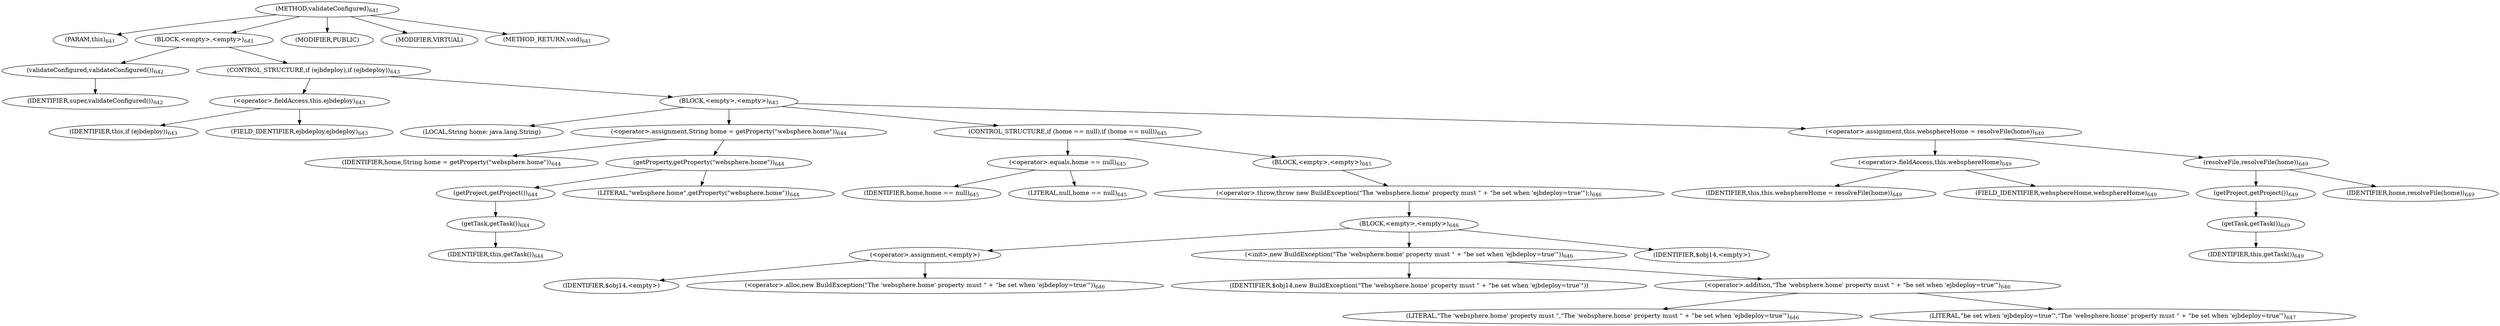 digraph "validateConfigured" {  
"1134" [label = <(METHOD,validateConfigured)<SUB>641</SUB>> ]
"96" [label = <(PARAM,this)<SUB>641</SUB>> ]
"1135" [label = <(BLOCK,&lt;empty&gt;,&lt;empty&gt;)<SUB>641</SUB>> ]
"1136" [label = <(validateConfigured,validateConfigured())<SUB>642</SUB>> ]
"1137" [label = <(IDENTIFIER,super,validateConfigured())<SUB>642</SUB>> ]
"1138" [label = <(CONTROL_STRUCTURE,if (ejbdeploy),if (ejbdeploy))<SUB>643</SUB>> ]
"1139" [label = <(&lt;operator&gt;.fieldAccess,this.ejbdeploy)<SUB>643</SUB>> ]
"1140" [label = <(IDENTIFIER,this,if (ejbdeploy))<SUB>643</SUB>> ]
"1141" [label = <(FIELD_IDENTIFIER,ejbdeploy,ejbdeploy)<SUB>643</SUB>> ]
"1142" [label = <(BLOCK,&lt;empty&gt;,&lt;empty&gt;)<SUB>643</SUB>> ]
"1143" [label = <(LOCAL,String home: java.lang.String)> ]
"1144" [label = <(&lt;operator&gt;.assignment,String home = getProperty(&quot;websphere.home&quot;))<SUB>644</SUB>> ]
"1145" [label = <(IDENTIFIER,home,String home = getProperty(&quot;websphere.home&quot;))<SUB>644</SUB>> ]
"1146" [label = <(getProperty,getProperty(&quot;websphere.home&quot;))<SUB>644</SUB>> ]
"1147" [label = <(getProject,getProject())<SUB>644</SUB>> ]
"1148" [label = <(getTask,getTask())<SUB>644</SUB>> ]
"95" [label = <(IDENTIFIER,this,getTask())<SUB>644</SUB>> ]
"1149" [label = <(LITERAL,&quot;websphere.home&quot;,getProperty(&quot;websphere.home&quot;))<SUB>644</SUB>> ]
"1150" [label = <(CONTROL_STRUCTURE,if (home == null),if (home == null))<SUB>645</SUB>> ]
"1151" [label = <(&lt;operator&gt;.equals,home == null)<SUB>645</SUB>> ]
"1152" [label = <(IDENTIFIER,home,home == null)<SUB>645</SUB>> ]
"1153" [label = <(LITERAL,null,home == null)<SUB>645</SUB>> ]
"1154" [label = <(BLOCK,&lt;empty&gt;,&lt;empty&gt;)<SUB>645</SUB>> ]
"1155" [label = <(&lt;operator&gt;.throw,throw new BuildException(&quot;The 'websphere.home' property must &quot; + &quot;be set when 'ejbdeploy=true'&quot;);)<SUB>646</SUB>> ]
"1156" [label = <(BLOCK,&lt;empty&gt;,&lt;empty&gt;)<SUB>646</SUB>> ]
"1157" [label = <(&lt;operator&gt;.assignment,&lt;empty&gt;)> ]
"1158" [label = <(IDENTIFIER,$obj14,&lt;empty&gt;)> ]
"1159" [label = <(&lt;operator&gt;.alloc,new BuildException(&quot;The 'websphere.home' property must &quot; + &quot;be set when 'ejbdeploy=true'&quot;))<SUB>646</SUB>> ]
"1160" [label = <(&lt;init&gt;,new BuildException(&quot;The 'websphere.home' property must &quot; + &quot;be set when 'ejbdeploy=true'&quot;))<SUB>646</SUB>> ]
"1161" [label = <(IDENTIFIER,$obj14,new BuildException(&quot;The 'websphere.home' property must &quot; + &quot;be set when 'ejbdeploy=true'&quot;))> ]
"1162" [label = <(&lt;operator&gt;.addition,&quot;The 'websphere.home' property must &quot; + &quot;be set when 'ejbdeploy=true'&quot;)<SUB>646</SUB>> ]
"1163" [label = <(LITERAL,&quot;The 'websphere.home' property must &quot;,&quot;The 'websphere.home' property must &quot; + &quot;be set when 'ejbdeploy=true'&quot;)<SUB>646</SUB>> ]
"1164" [label = <(LITERAL,&quot;be set when 'ejbdeploy=true'&quot;,&quot;The 'websphere.home' property must &quot; + &quot;be set when 'ejbdeploy=true'&quot;)<SUB>647</SUB>> ]
"1165" [label = <(IDENTIFIER,$obj14,&lt;empty&gt;)> ]
"1166" [label = <(&lt;operator&gt;.assignment,this.websphereHome = resolveFile(home))<SUB>649</SUB>> ]
"1167" [label = <(&lt;operator&gt;.fieldAccess,this.websphereHome)<SUB>649</SUB>> ]
"1168" [label = <(IDENTIFIER,this,this.websphereHome = resolveFile(home))<SUB>649</SUB>> ]
"1169" [label = <(FIELD_IDENTIFIER,websphereHome,websphereHome)<SUB>649</SUB>> ]
"1170" [label = <(resolveFile,resolveFile(home))<SUB>649</SUB>> ]
"1171" [label = <(getProject,getProject())<SUB>649</SUB>> ]
"1172" [label = <(getTask,getTask())<SUB>649</SUB>> ]
"97" [label = <(IDENTIFIER,this,getTask())<SUB>649</SUB>> ]
"1173" [label = <(IDENTIFIER,home,resolveFile(home))<SUB>649</SUB>> ]
"1174" [label = <(MODIFIER,PUBLIC)> ]
"1175" [label = <(MODIFIER,VIRTUAL)> ]
"1176" [label = <(METHOD_RETURN,void)<SUB>641</SUB>> ]
  "1134" -> "96" 
  "1134" -> "1135" 
  "1134" -> "1174" 
  "1134" -> "1175" 
  "1134" -> "1176" 
  "1135" -> "1136" 
  "1135" -> "1138" 
  "1136" -> "1137" 
  "1138" -> "1139" 
  "1138" -> "1142" 
  "1139" -> "1140" 
  "1139" -> "1141" 
  "1142" -> "1143" 
  "1142" -> "1144" 
  "1142" -> "1150" 
  "1142" -> "1166" 
  "1144" -> "1145" 
  "1144" -> "1146" 
  "1146" -> "1147" 
  "1146" -> "1149" 
  "1147" -> "1148" 
  "1148" -> "95" 
  "1150" -> "1151" 
  "1150" -> "1154" 
  "1151" -> "1152" 
  "1151" -> "1153" 
  "1154" -> "1155" 
  "1155" -> "1156" 
  "1156" -> "1157" 
  "1156" -> "1160" 
  "1156" -> "1165" 
  "1157" -> "1158" 
  "1157" -> "1159" 
  "1160" -> "1161" 
  "1160" -> "1162" 
  "1162" -> "1163" 
  "1162" -> "1164" 
  "1166" -> "1167" 
  "1166" -> "1170" 
  "1167" -> "1168" 
  "1167" -> "1169" 
  "1170" -> "1171" 
  "1170" -> "1173" 
  "1171" -> "1172" 
  "1172" -> "97" 
}
